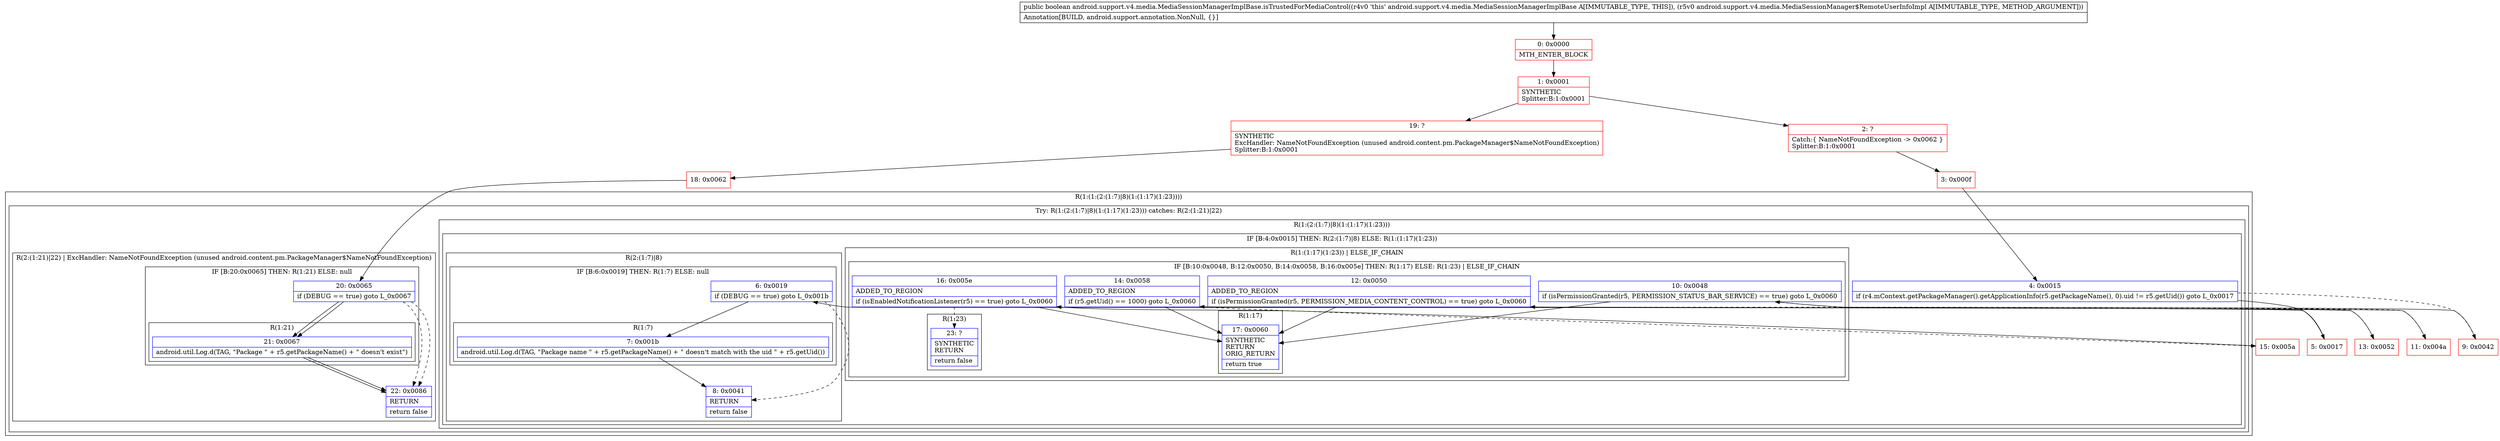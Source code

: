 digraph "CFG forandroid.support.v4.media.MediaSessionManagerImplBase.isTrustedForMediaControl(Landroid\/support\/v4\/media\/MediaSessionManager$RemoteUserInfoImpl;)Z" {
subgraph cluster_Region_1103201943 {
label = "R(1:(1:(2:(1:7)|8)(1:(1:17)(1:23))))";
node [shape=record,color=blue];
subgraph cluster_TryCatchRegion_1273853420 {
label = "Try: R(1:(2:(1:7)|8)(1:(1:17)(1:23))) catches: R(2:(1:21)|22)";
node [shape=record,color=blue];
subgraph cluster_Region_1304106579 {
label = "R(1:(2:(1:7)|8)(1:(1:17)(1:23)))";
node [shape=record,color=blue];
subgraph cluster_IfRegion_2122096844 {
label = "IF [B:4:0x0015] THEN: R(2:(1:7)|8) ELSE: R(1:(1:17)(1:23))";
node [shape=record,color=blue];
Node_4 [shape=record,label="{4\:\ 0x0015|if (r4.mContext.getPackageManager().getApplicationInfo(r5.getPackageName(), 0).uid != r5.getUid()) goto L_0x0017\l}"];
subgraph cluster_Region_868512938 {
label = "R(2:(1:7)|8)";
node [shape=record,color=blue];
subgraph cluster_IfRegion_321271083 {
label = "IF [B:6:0x0019] THEN: R(1:7) ELSE: null";
node [shape=record,color=blue];
Node_6 [shape=record,label="{6\:\ 0x0019|if (DEBUG == true) goto L_0x001b\l}"];
subgraph cluster_Region_112898194 {
label = "R(1:7)";
node [shape=record,color=blue];
Node_7 [shape=record,label="{7\:\ 0x001b|android.util.Log.d(TAG, \"Package name \" + r5.getPackageName() + \" doesn't match with the uid \" + r5.getUid())\l}"];
}
}
Node_8 [shape=record,label="{8\:\ 0x0041|RETURN\l|return false\l}"];
}
subgraph cluster_Region_500898377 {
label = "R(1:(1:17)(1:23)) | ELSE_IF_CHAIN\l";
node [shape=record,color=blue];
subgraph cluster_IfRegion_220875900 {
label = "IF [B:10:0x0048, B:12:0x0050, B:14:0x0058, B:16:0x005e] THEN: R(1:17) ELSE: R(1:23) | ELSE_IF_CHAIN\l";
node [shape=record,color=blue];
Node_10 [shape=record,label="{10\:\ 0x0048|if (isPermissionGranted(r5, PERMISSION_STATUS_BAR_SERVICE) == true) goto L_0x0060\l}"];
Node_12 [shape=record,label="{12\:\ 0x0050|ADDED_TO_REGION\l|if (isPermissionGranted(r5, PERMISSION_MEDIA_CONTENT_CONTROL) == true) goto L_0x0060\l}"];
Node_14 [shape=record,label="{14\:\ 0x0058|ADDED_TO_REGION\l|if (r5.getUid() == 1000) goto L_0x0060\l}"];
Node_16 [shape=record,label="{16\:\ 0x005e|ADDED_TO_REGION\l|if (isEnabledNotificationListener(r5) == true) goto L_0x0060\l}"];
subgraph cluster_Region_797421471 {
label = "R(1:17)";
node [shape=record,color=blue];
Node_17 [shape=record,label="{17\:\ 0x0060|SYNTHETIC\lRETURN\lORIG_RETURN\l|return true\l}"];
}
subgraph cluster_Region_2095756509 {
label = "R(1:23)";
node [shape=record,color=blue];
Node_23 [shape=record,label="{23\:\ ?|SYNTHETIC\lRETURN\l|return false\l}"];
}
}
}
}
}
subgraph cluster_Region_967237723 {
label = "R(2:(1:21)|22) | ExcHandler: NameNotFoundException (unused android.content.pm.PackageManager$NameNotFoundException)\l";
node [shape=record,color=blue];
subgraph cluster_IfRegion_1722811071 {
label = "IF [B:20:0x0065] THEN: R(1:21) ELSE: null";
node [shape=record,color=blue];
Node_20 [shape=record,label="{20\:\ 0x0065|if (DEBUG == true) goto L_0x0067\l}"];
subgraph cluster_Region_1952031393 {
label = "R(1:21)";
node [shape=record,color=blue];
Node_21 [shape=record,label="{21\:\ 0x0067|android.util.Log.d(TAG, \"Package \" + r5.getPackageName() + \" doesn't exist\")\l}"];
}
}
Node_22 [shape=record,label="{22\:\ 0x0086|RETURN\l|return false\l}"];
}
}
}
subgraph cluster_Region_967237723 {
label = "R(2:(1:21)|22) | ExcHandler: NameNotFoundException (unused android.content.pm.PackageManager$NameNotFoundException)\l";
node [shape=record,color=blue];
subgraph cluster_IfRegion_1722811071 {
label = "IF [B:20:0x0065] THEN: R(1:21) ELSE: null";
node [shape=record,color=blue];
Node_20 [shape=record,label="{20\:\ 0x0065|if (DEBUG == true) goto L_0x0067\l}"];
subgraph cluster_Region_1952031393 {
label = "R(1:21)";
node [shape=record,color=blue];
Node_21 [shape=record,label="{21\:\ 0x0067|android.util.Log.d(TAG, \"Package \" + r5.getPackageName() + \" doesn't exist\")\l}"];
}
}
Node_22 [shape=record,label="{22\:\ 0x0086|RETURN\l|return false\l}"];
}
Node_0 [shape=record,color=red,label="{0\:\ 0x0000|MTH_ENTER_BLOCK\l}"];
Node_1 [shape=record,color=red,label="{1\:\ 0x0001|SYNTHETIC\lSplitter:B:1:0x0001\l}"];
Node_2 [shape=record,color=red,label="{2\:\ ?|Catch:\{ NameNotFoundException \-\> 0x0062 \}\lSplitter:B:1:0x0001\l}"];
Node_3 [shape=record,color=red,label="{3\:\ 0x000f}"];
Node_5 [shape=record,color=red,label="{5\:\ 0x0017}"];
Node_9 [shape=record,color=red,label="{9\:\ 0x0042}"];
Node_11 [shape=record,color=red,label="{11\:\ 0x004a}"];
Node_13 [shape=record,color=red,label="{13\:\ 0x0052}"];
Node_15 [shape=record,color=red,label="{15\:\ 0x005a}"];
Node_18 [shape=record,color=red,label="{18\:\ 0x0062}"];
Node_19 [shape=record,color=red,label="{19\:\ ?|SYNTHETIC\lExcHandler: NameNotFoundException (unused android.content.pm.PackageManager$NameNotFoundException)\lSplitter:B:1:0x0001\l}"];
MethodNode[shape=record,label="{public boolean android.support.v4.media.MediaSessionManagerImplBase.isTrustedForMediaControl((r4v0 'this' android.support.v4.media.MediaSessionManagerImplBase A[IMMUTABLE_TYPE, THIS]), (r5v0 android.support.v4.media.MediaSessionManager$RemoteUserInfoImpl A[IMMUTABLE_TYPE, METHOD_ARGUMENT]))  | Annotation[BUILD, android.support.annotation.NonNull, \{\}]\l}"];
MethodNode -> Node_0;
Node_4 -> Node_5;
Node_4 -> Node_9[style=dashed];
Node_6 -> Node_7;
Node_6 -> Node_8[style=dashed];
Node_7 -> Node_8;
Node_10 -> Node_11[style=dashed];
Node_10 -> Node_17;
Node_12 -> Node_13[style=dashed];
Node_12 -> Node_17;
Node_14 -> Node_15[style=dashed];
Node_14 -> Node_17;
Node_16 -> Node_17;
Node_16 -> Node_23[style=dashed];
Node_20 -> Node_21;
Node_20 -> Node_22[style=dashed];
Node_21 -> Node_22;
Node_20 -> Node_21;
Node_20 -> Node_22[style=dashed];
Node_21 -> Node_22;
Node_0 -> Node_1;
Node_1 -> Node_2;
Node_1 -> Node_19;
Node_2 -> Node_3;
Node_3 -> Node_4;
Node_5 -> Node_6;
Node_9 -> Node_10;
Node_11 -> Node_12;
Node_13 -> Node_14;
Node_15 -> Node_16;
Node_18 -> Node_20;
Node_19 -> Node_18;
}

